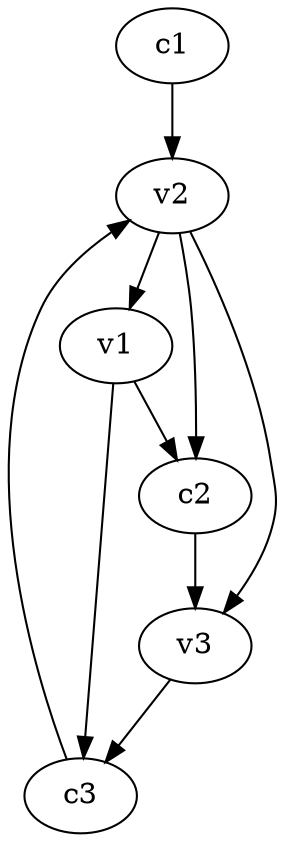 strict digraph  {
c1;
c2;
c3;
v1;
v2;
v3;
c1 -> v2  [weight=1];
c2 -> v3  [weight=1];
c3 -> v2  [weight=1];
v1 -> c2  [weight=1];
v1 -> c3  [weight=1];
v2 -> c2  [weight=1];
v2 -> v3  [weight=1];
v2 -> v1  [weight=1];
v3 -> c3  [weight=1];
}
